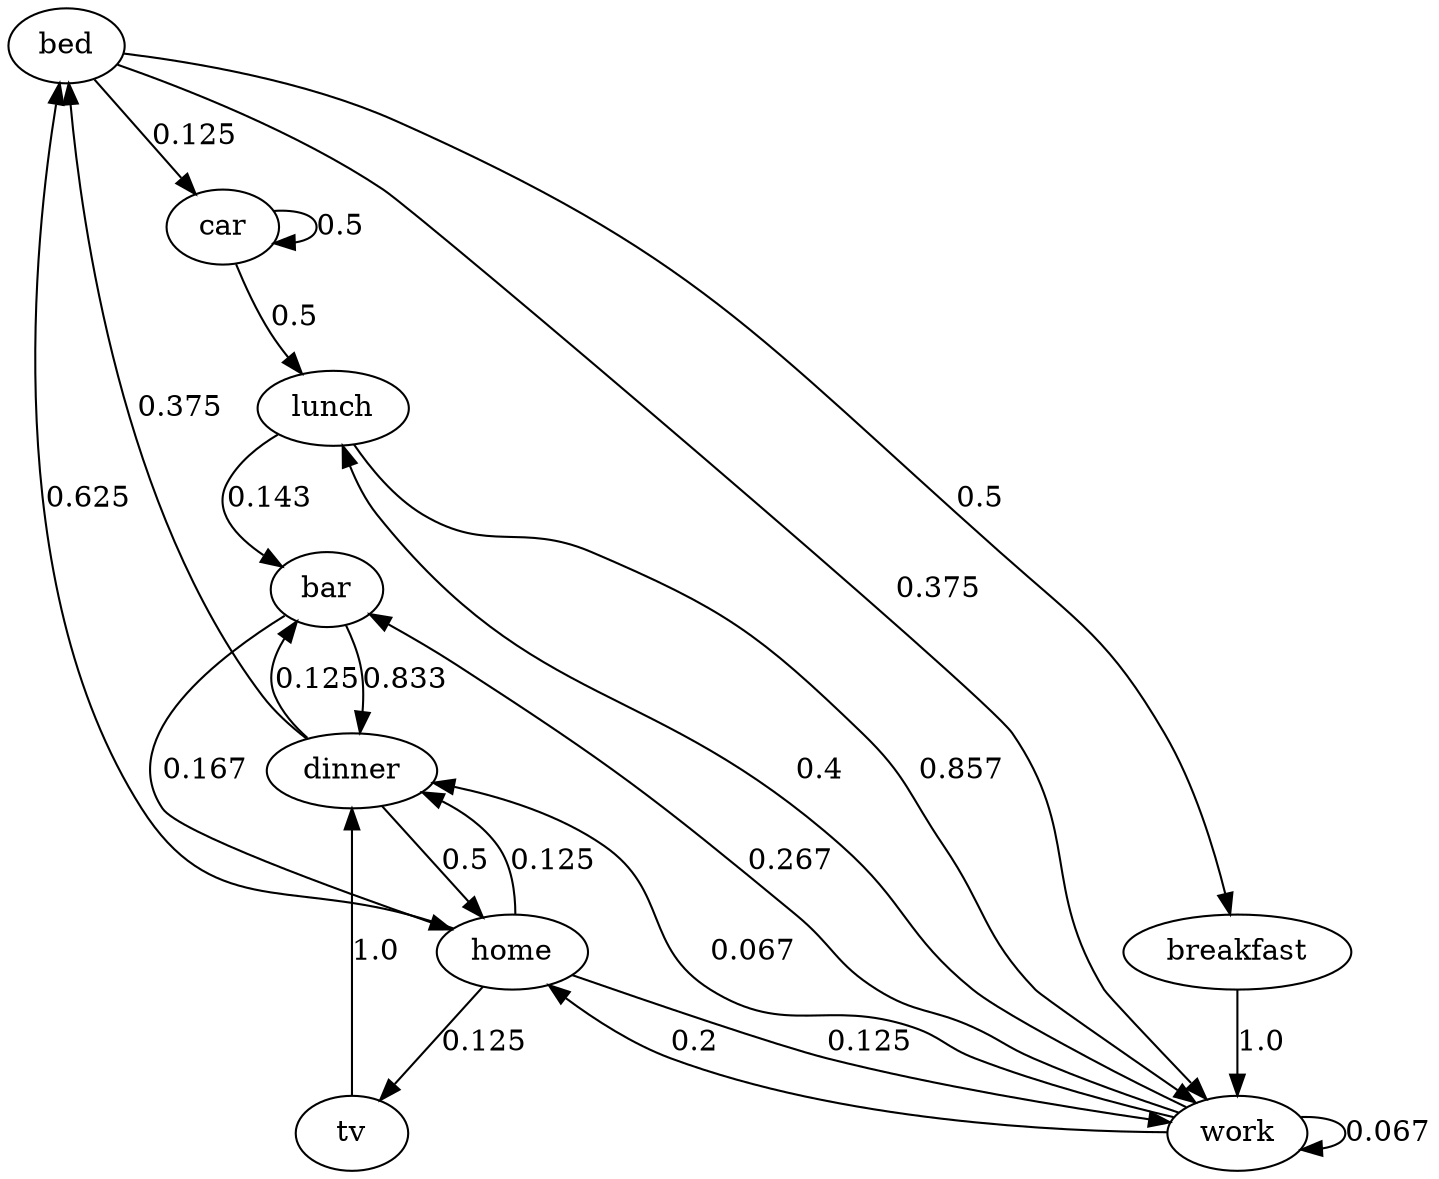 digraph  {
bed;
car;
dinner;
tv;
lunch;
home;
bar;
breakfast;
work;
bed -> breakfast  [key=0, label="0.5", weight="0.5"];
bed -> work  [key=0, label="0.375", weight="0.375"];
bed -> car  [key=0, label="0.125", weight="0.125"];
car -> car  [key=0, label="0.5", weight="0.5"];
car -> lunch  [key=0, label="0.5", weight="0.5"];
dinner -> home  [key=0, label="0.5", weight="0.5"];
dinner -> bar  [key=0, label="0.125", weight="0.125"];
dinner -> bed  [key=0, label="0.375", weight="0.375"];
tv -> dinner  [key=0, label="1.0", weight="1.0"];
lunch -> work  [key=0, label="0.857", weight="0.857"];
lunch -> bar  [key=0, label="0.143", weight="0.143"];
home -> bed  [key=0, label="0.625", weight="0.625"];
home -> tv  [key=0, label="0.125", weight="0.125"];
home -> dinner  [key=0, label="0.125", weight="0.125"];
home -> work  [key=0, label="0.125", weight="0.125"];
bar -> dinner  [key=0, label="0.833", weight="0.833"];
bar -> home  [key=0, label="0.167", weight="0.167"];
breakfast -> work  [key=0, label="1.0", weight="1.0"];
work -> lunch  [key=0, label="0.4", weight="0.4"];
work -> bar  [key=0, label="0.267", weight="0.267"];
work -> home  [key=0, label="0.2", weight="0.2"];
work -> work  [key=0, label="0.067", weight="0.067"];
work -> dinner  [key=0, label="0.067", weight="0.067"];
}
